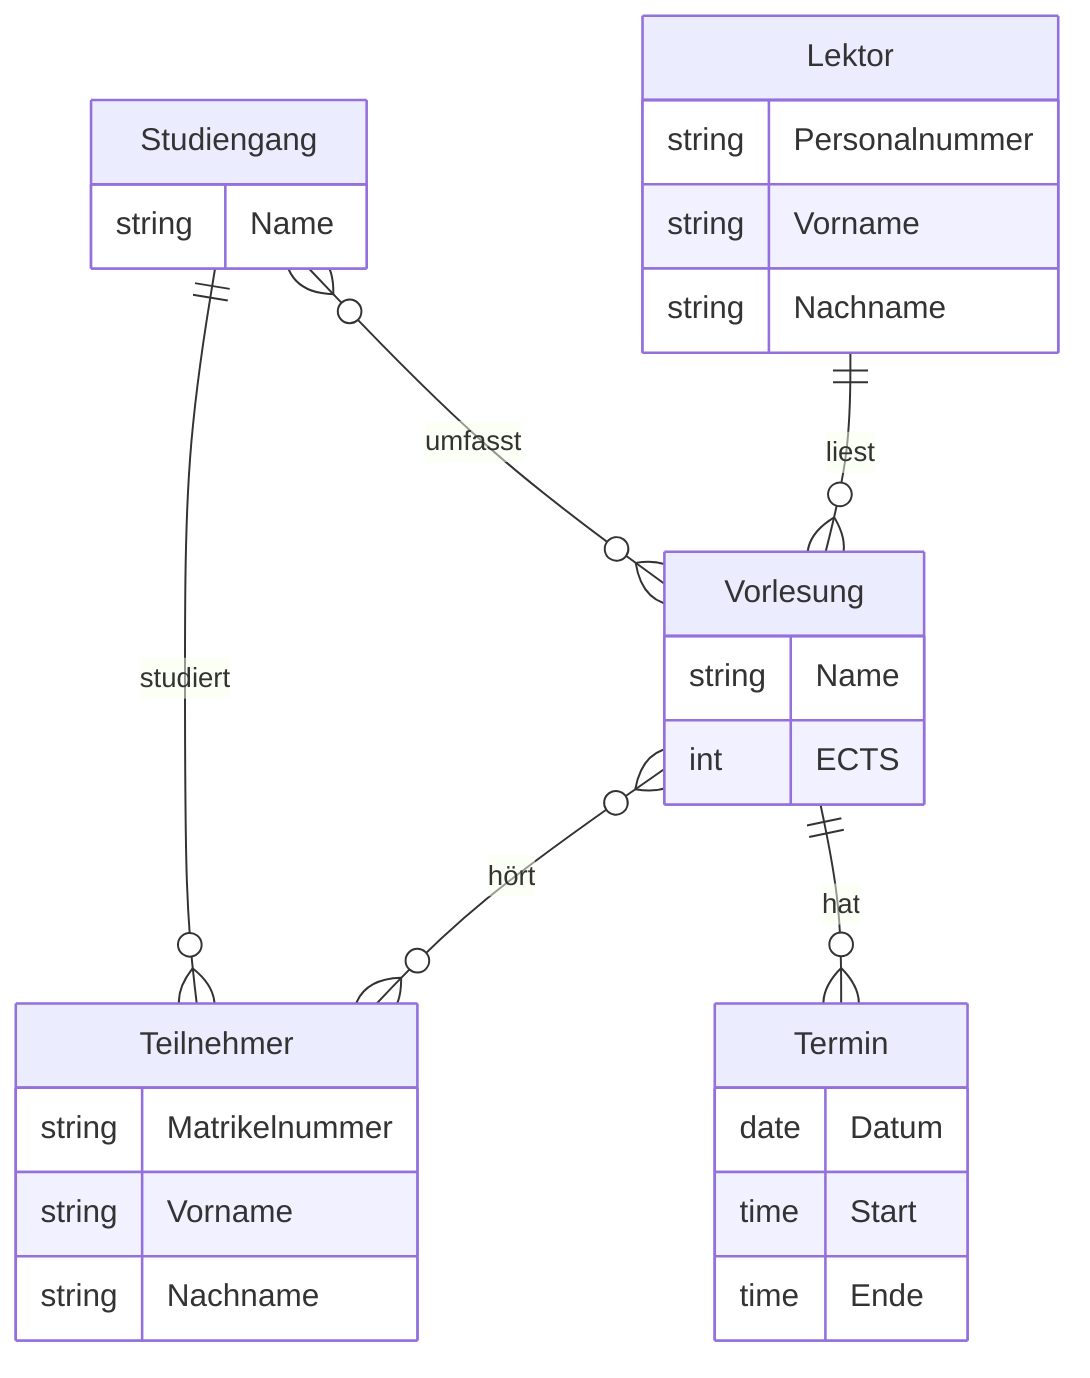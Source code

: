 erDiagram

    Lektor {
        string Personalnummer
        string Vorname
        string Nachname
    }

    Studiengang {
        string Name
    }

    Vorlesung {
        string Name
        int ECTS
    }

    Termin {
        date Datum
        time Start
        time Ende
    }

    Teilnehmer {
        string Matrikelnummer
        string Vorname
        string Nachname
    }

    Studiengang }o--o{ Vorlesung : umfasst
    Studiengang ||--o{ Teilnehmer : studiert
    
    Lektor ||--o{ Vorlesung : liest

    Vorlesung }o--o{ Teilnehmer : hört
    Vorlesung ||--o{ Termin : hat